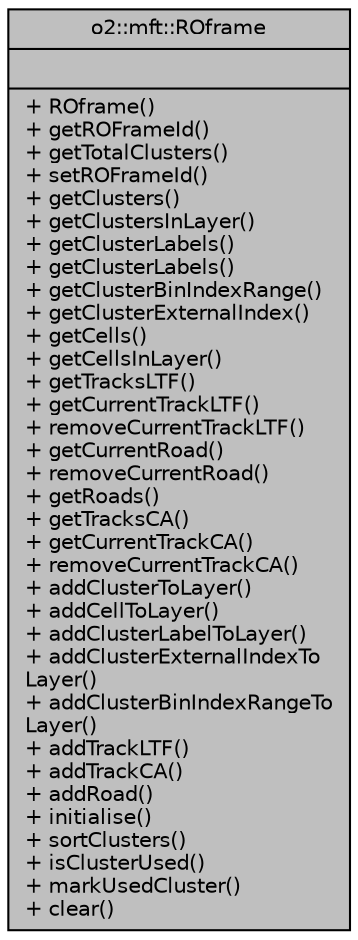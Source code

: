 digraph "o2::mft::ROframe"
{
 // INTERACTIVE_SVG=YES
  bgcolor="transparent";
  edge [fontname="Helvetica",fontsize="10",labelfontname="Helvetica",labelfontsize="10"];
  node [fontname="Helvetica",fontsize="10",shape=record];
  Node1 [label="{o2::mft::ROframe\n||+ ROframe()\l+ getROFrameId()\l+ getTotalClusters()\l+ setROFrameId()\l+ getClusters()\l+ getClustersInLayer()\l+ getClusterLabels()\l+ getClusterLabels()\l+ getClusterBinIndexRange()\l+ getClusterExternalIndex()\l+ getCells()\l+ getCellsInLayer()\l+ getTracksLTF()\l+ getCurrentTrackLTF()\l+ removeCurrentTrackLTF()\l+ getCurrentRoad()\l+ removeCurrentRoad()\l+ getRoads()\l+ getTracksCA()\l+ getCurrentTrackCA()\l+ removeCurrentTrackCA()\l+ addClusterToLayer()\l+ addCellToLayer()\l+ addClusterLabelToLayer()\l+ addClusterExternalIndexTo\lLayer()\l+ addClusterBinIndexRangeTo\lLayer()\l+ addTrackLTF()\l+ addTrackCA()\l+ addRoad()\l+ initialise()\l+ sortClusters()\l+ isClusterUsed()\l+ markUsedCluster()\l+ clear()\l}",height=0.2,width=0.4,color="black", fillcolor="grey75", style="filled", fontcolor="black"];
}
